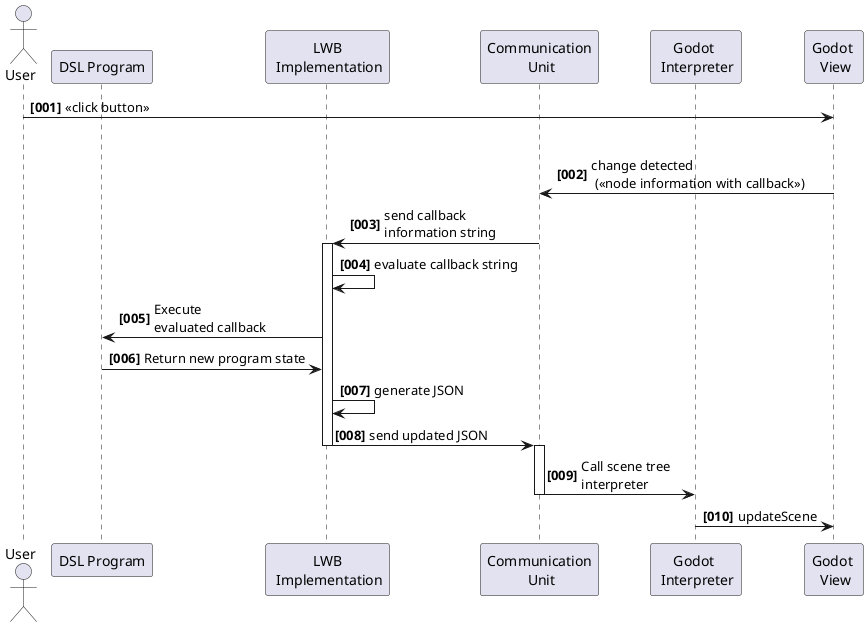 @startuml
autonumber "<b>[000]"
actor       User        as user
participant "DSL Program" as dsl
participant "LWB\n Implementation" as rascal
participant "Communication\n Unit" as server
participant "Godot \n Interpreter" as godot
participant "Godot \n View" as client

user -> client : <<click button>>
alt #Gold #White Alter runtime state
    client -> server : change detected \n (<<node information with callback>>)
    server -> rascal:  send callback \ninformation string
    activate rascal
    rascal -> rascal: evaluate callback string
    rascal -> dsl: Execute \nevaluated callback
    dsl -> rascal: Return new program state
    rascal -> rascal: generate JSON
    rascal -> server : send updated JSON
    deactivate rascal
    activate server
    server -> godot : Call scene tree \ninterpreter

    deactivate godot
    deactivate server

    godot -> client: updateScene

@enduml
